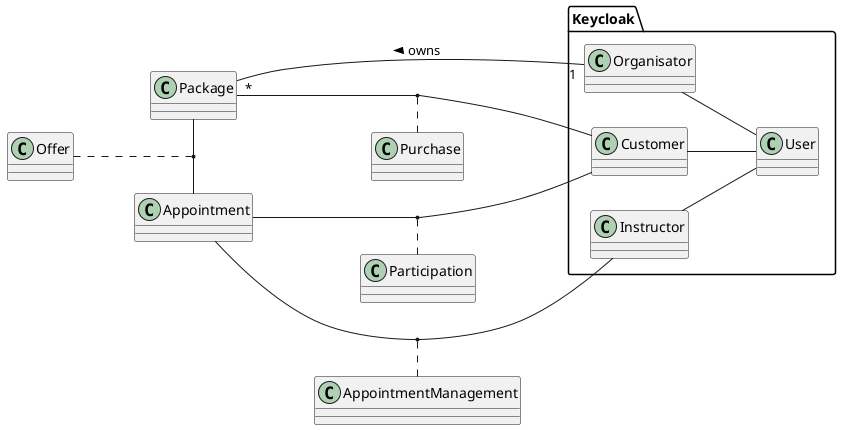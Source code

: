 @startuml
left to right direction

class Package {
}

class Appointment {
}

package Keycloak {
    class User {
    }

    class Customer {
    }

    class Organisator {
    }

    class Instructor {
    }
}

Package -left- Appointment
Package "*"--"1" Organisator: < owns
Instructor -- User
Customer -- User
Organisator -- User
Offer .. (Package, Appointment)
(Appointment, Instructor) .. AppointmentManagement
(Appointment, Customer) .. Participation
(Package, Customer) .. Purchase

@enduml